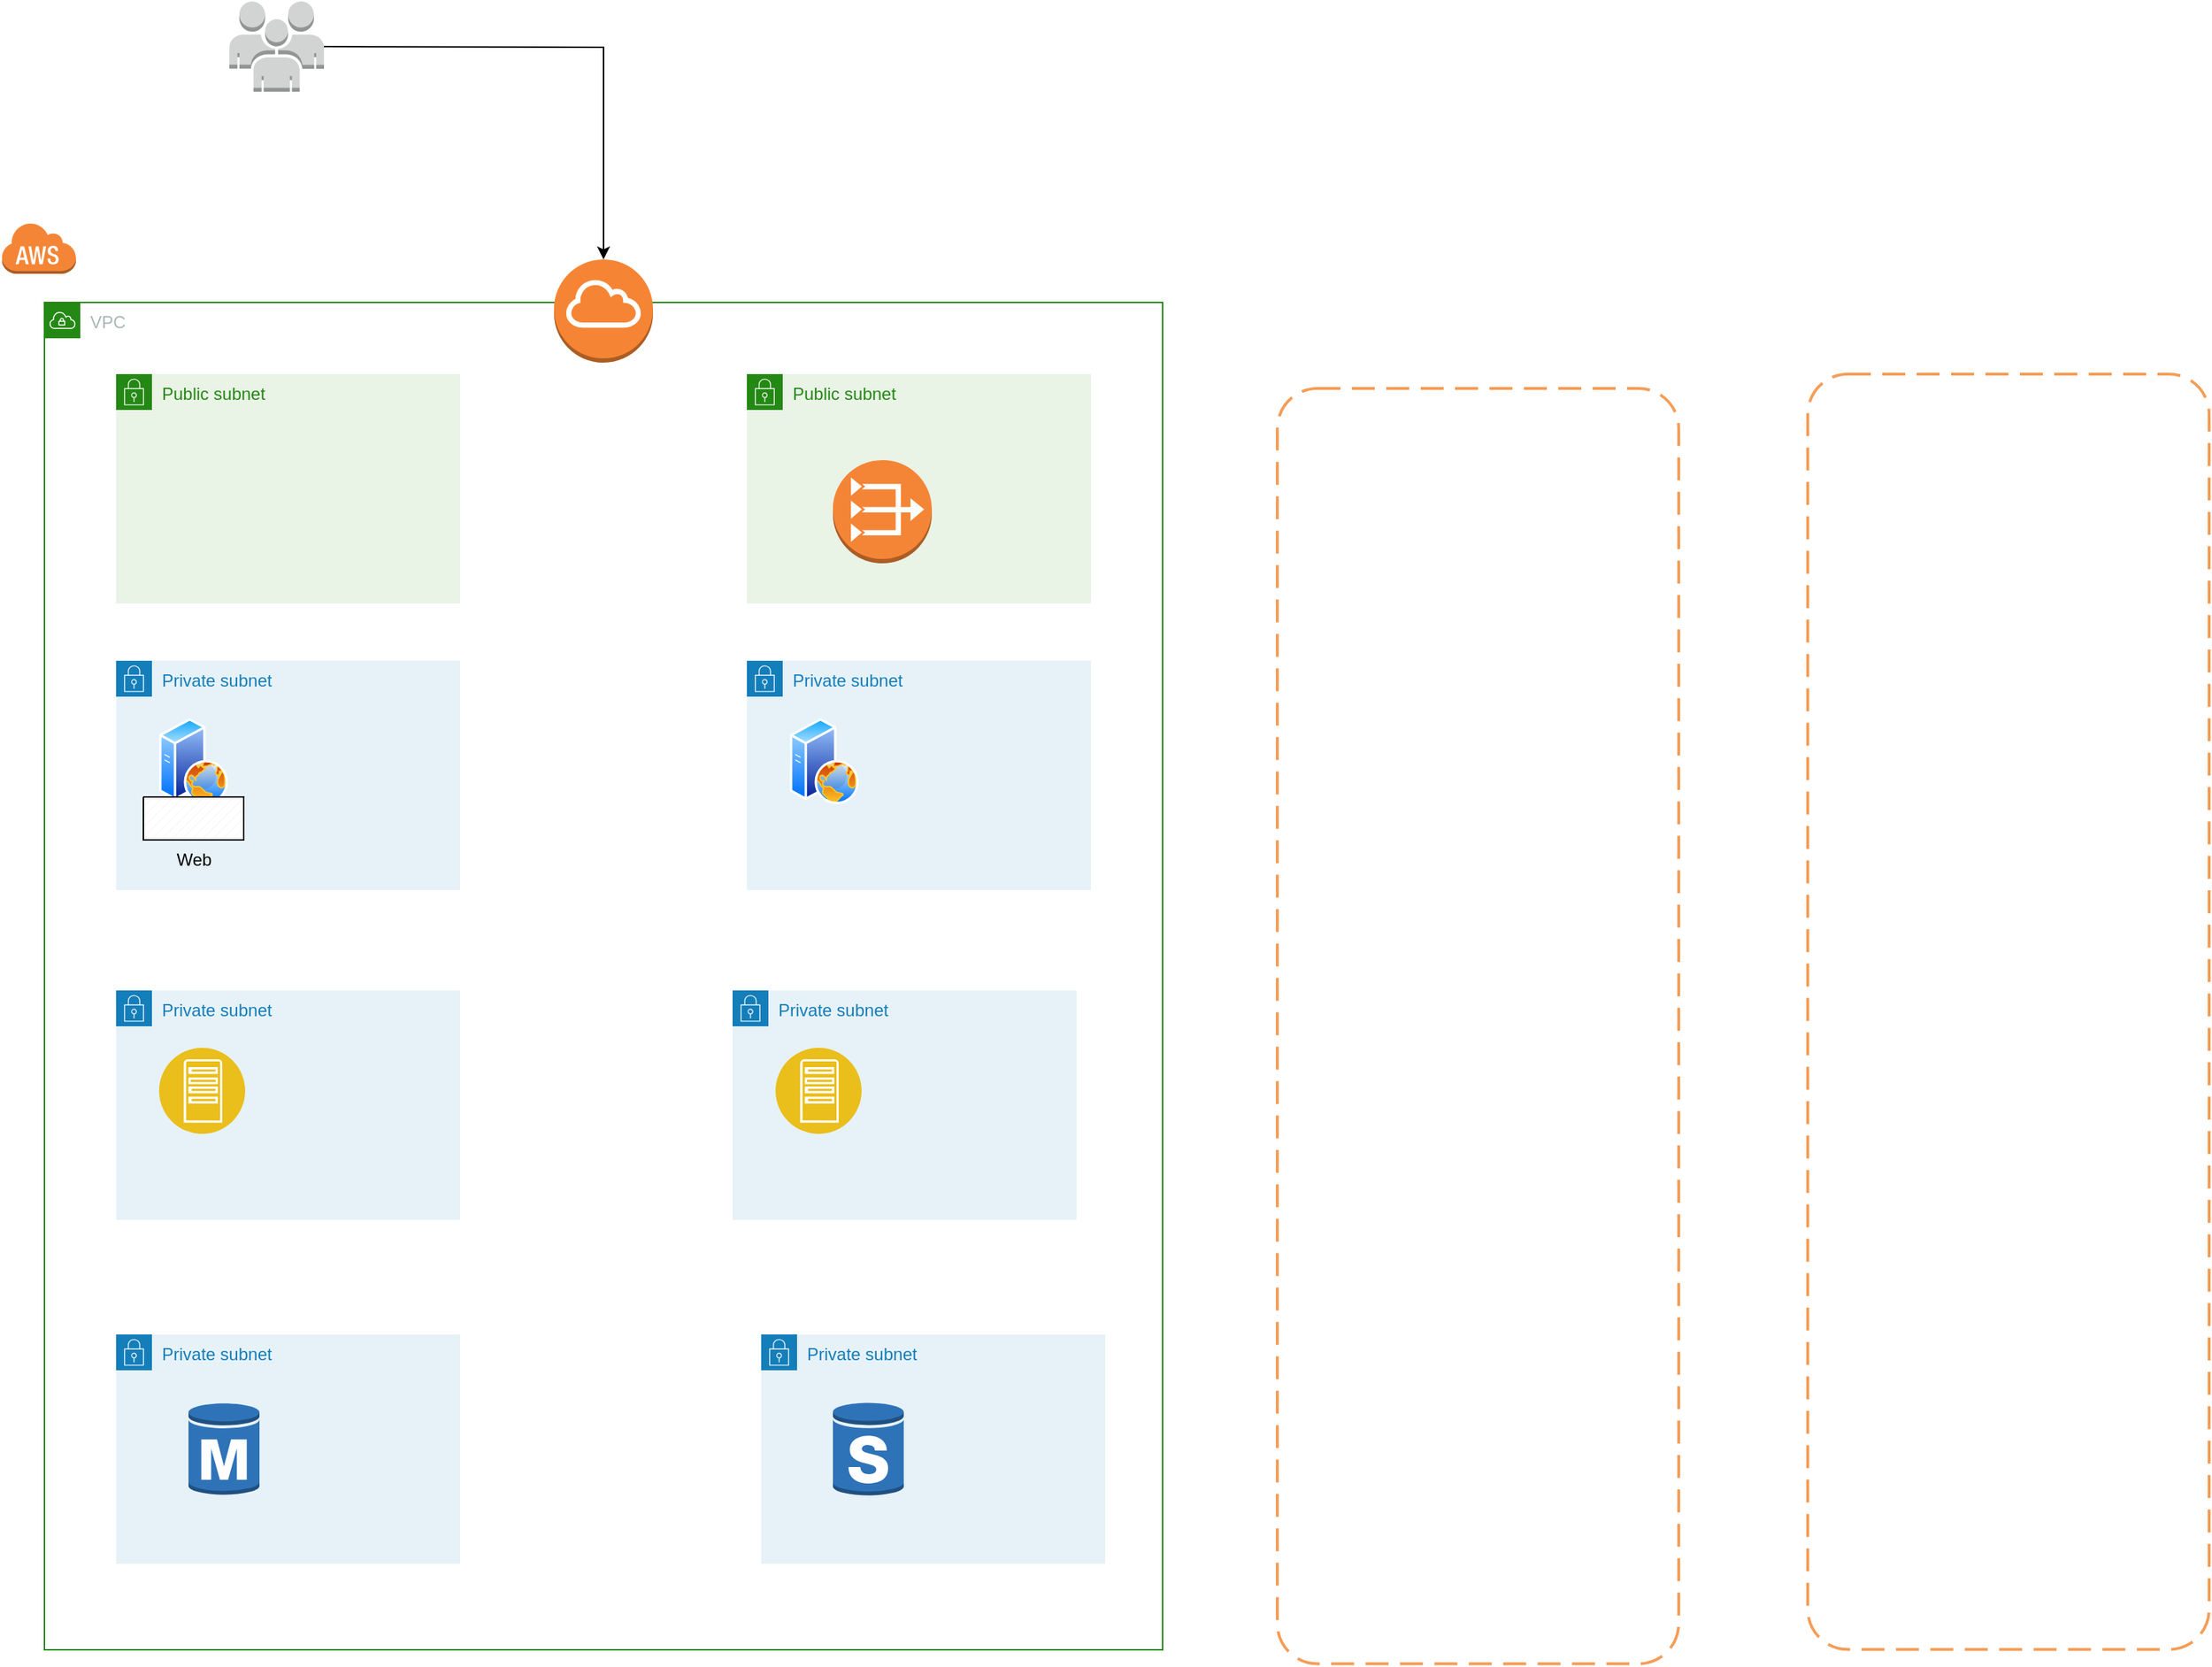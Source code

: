 <mxfile version="20.2.2" type="github">
  <diagram id="Q04JPulM3lyD2oPm_pct" name="페이지-1">
    <mxGraphModel dx="2574" dy="1403" grid="1" gridSize="10" guides="1" tooltips="1" connect="1" arrows="1" fold="1" page="1" pageScale="1" pageWidth="827" pageHeight="1169" math="0" shadow="0">
      <root>
        <mxCell id="0" />
        <mxCell id="1" parent="0" />
        <mxCell id="weoc9VLebJD_8qKMDbQl-12" value="" style="edgeStyle=orthogonalEdgeStyle;rounded=0;orthogonalLoop=1;jettySize=auto;html=1;" edge="1" parent="1" target="weoc9VLebJD_8qKMDbQl-10">
          <mxGeometry relative="1" as="geometry">
            <mxPoint x="225" y="61.5" as="sourcePoint" />
          </mxGeometry>
        </mxCell>
        <mxCell id="weoc9VLebJD_8qKMDbQl-3" value="" style="dashed=0;html=1;shape=mxgraph.aws3.cloud;fillColor=#F58536;gradientColor=none;dashed=0;" vertex="1" parent="1">
          <mxGeometry y="184" width="52" height="36" as="geometry" />
        </mxCell>
        <mxCell id="weoc9VLebJD_8qKMDbQl-8" value="VPC" style="points=[[0,0],[0.25,0],[0.5,0],[0.75,0],[1,0],[1,0.25],[1,0.5],[1,0.75],[1,1],[0.75,1],[0.5,1],[0.25,1],[0,1],[0,0.75],[0,0.5],[0,0.25]];outlineConnect=0;gradientColor=none;html=1;whiteSpace=wrap;fontSize=12;fontStyle=0;container=1;pointerEvents=0;collapsible=0;recursiveResize=0;shape=mxgraph.aws4.group;grIcon=mxgraph.aws4.group_vpc;strokeColor=#248814;fillColor=none;verticalAlign=top;align=left;spacingLeft=30;fontColor=#AAB7B8;dashed=0;" vertex="1" parent="1">
          <mxGeometry x="30" y="240" width="780" height="940" as="geometry" />
        </mxCell>
        <mxCell id="weoc9VLebJD_8qKMDbQl-18" value="Private subnet" style="points=[[0,0],[0.25,0],[0.5,0],[0.75,0],[1,0],[1,0.25],[1,0.5],[1,0.75],[1,1],[0.75,1],[0.5,1],[0.25,1],[0,1],[0,0.75],[0,0.5],[0,0.25]];outlineConnect=0;gradientColor=none;html=1;whiteSpace=wrap;fontSize=12;fontStyle=0;container=1;pointerEvents=0;collapsible=0;recursiveResize=0;shape=mxgraph.aws4.group;grIcon=mxgraph.aws4.group_security_group;grStroke=0;strokeColor=#147EBA;fillColor=#E6F2F8;verticalAlign=top;align=left;spacingLeft=30;fontColor=#147EBA;dashed=0;" vertex="1" parent="weoc9VLebJD_8qKMDbQl-8">
          <mxGeometry x="50" y="250" width="240" height="160" as="geometry" />
        </mxCell>
        <mxCell id="weoc9VLebJD_8qKMDbQl-27" value="" style="aspect=fixed;perimeter=ellipsePerimeter;html=1;align=center;shadow=0;dashed=0;spacingTop=3;image;image=img/lib/active_directory/web_server.svg;" vertex="1" parent="weoc9VLebJD_8qKMDbQl-18">
          <mxGeometry x="30" y="40" width="48" height="60" as="geometry" />
        </mxCell>
        <mxCell id="weoc9VLebJD_8qKMDbQl-39" value="Web" style="verticalLabelPosition=bottom;verticalAlign=top;html=1;shape=mxgraph.basic.patternFillRect;fillStyle=diag;step=5;fillStrokeWidth=0.2;fillStrokeColor=#dddddd;" vertex="1" parent="weoc9VLebJD_8qKMDbQl-18">
          <mxGeometry x="19" y="95" width="70" height="30" as="geometry" />
        </mxCell>
        <mxCell id="weoc9VLebJD_8qKMDbQl-10" value="" style="outlineConnect=0;dashed=0;verticalLabelPosition=bottom;verticalAlign=top;align=center;html=1;shape=mxgraph.aws3.internet_gateway;fillColor=#F58534;gradientColor=none;" vertex="1" parent="weoc9VLebJD_8qKMDbQl-8">
          <mxGeometry x="355.5" y="-30" width="69" height="72" as="geometry" />
        </mxCell>
        <mxCell id="weoc9VLebJD_8qKMDbQl-14" value="Public subnet" style="points=[[0,0],[0.25,0],[0.5,0],[0.75,0],[1,0],[1,0.25],[1,0.5],[1,0.75],[1,1],[0.75,1],[0.5,1],[0.25,1],[0,1],[0,0.75],[0,0.5],[0,0.25]];outlineConnect=0;gradientColor=none;html=1;whiteSpace=wrap;fontSize=12;fontStyle=0;container=1;pointerEvents=0;collapsible=0;recursiveResize=0;shape=mxgraph.aws4.group;grIcon=mxgraph.aws4.group_security_group;grStroke=0;strokeColor=#248814;fillColor=#E9F3E6;verticalAlign=top;align=left;spacingLeft=30;fontColor=#248814;dashed=0;" vertex="1" parent="weoc9VLebJD_8qKMDbQl-8">
          <mxGeometry x="490" y="50" width="240" height="160" as="geometry" />
        </mxCell>
        <mxCell id="weoc9VLebJD_8qKMDbQl-9" value="" style="outlineConnect=0;dashed=0;verticalLabelPosition=bottom;verticalAlign=top;align=center;html=1;shape=mxgraph.aws3.vpc_nat_gateway;fillColor=#F58536;gradientColor=none;" vertex="1" parent="weoc9VLebJD_8qKMDbQl-14">
          <mxGeometry x="60" y="60" width="69" height="72" as="geometry" />
        </mxCell>
        <mxCell id="weoc9VLebJD_8qKMDbQl-16" value="Public subnet" style="points=[[0,0],[0.25,0],[0.5,0],[0.75,0],[1,0],[1,0.25],[1,0.5],[1,0.75],[1,1],[0.75,1],[0.5,1],[0.25,1],[0,1],[0,0.75],[0,0.5],[0,0.25]];outlineConnect=0;gradientColor=none;html=1;whiteSpace=wrap;fontSize=12;fontStyle=0;container=1;pointerEvents=0;collapsible=0;recursiveResize=0;shape=mxgraph.aws4.group;grIcon=mxgraph.aws4.group_security_group;grStroke=0;strokeColor=#248814;fillColor=#E9F3E6;verticalAlign=top;align=left;spacingLeft=30;fontColor=#248814;dashed=0;" vertex="1" parent="weoc9VLebJD_8qKMDbQl-8">
          <mxGeometry x="50" y="50" width="240" height="160" as="geometry" />
        </mxCell>
        <mxCell id="weoc9VLebJD_8qKMDbQl-19" value="Private subnet" style="points=[[0,0],[0.25,0],[0.5,0],[0.75,0],[1,0],[1,0.25],[1,0.5],[1,0.75],[1,1],[0.75,1],[0.5,1],[0.25,1],[0,1],[0,0.75],[0,0.5],[0,0.25]];outlineConnect=0;gradientColor=none;html=1;whiteSpace=wrap;fontSize=12;fontStyle=0;container=1;pointerEvents=0;collapsible=0;recursiveResize=0;shape=mxgraph.aws4.group;grIcon=mxgraph.aws4.group_security_group;grStroke=0;strokeColor=#147EBA;fillColor=#E6F2F8;verticalAlign=top;align=left;spacingLeft=30;fontColor=#147EBA;dashed=0;" vertex="1" parent="weoc9VLebJD_8qKMDbQl-8">
          <mxGeometry x="50" y="720" width="240" height="160" as="geometry" />
        </mxCell>
        <mxCell id="weoc9VLebJD_8qKMDbQl-22" value="" style="outlineConnect=0;dashed=0;verticalLabelPosition=bottom;verticalAlign=top;align=center;html=1;shape=mxgraph.aws3.rds_db_instance;fillColor=#2E73B8;gradientColor=none;" vertex="1" parent="weoc9VLebJD_8qKMDbQl-19">
          <mxGeometry x="50.5" y="47" width="49.5" height="66" as="geometry" />
        </mxCell>
        <mxCell id="weoc9VLebJD_8qKMDbQl-20" value="Private subnet" style="points=[[0,0],[0.25,0],[0.5,0],[0.75,0],[1,0],[1,0.25],[1,0.5],[1,0.75],[1,1],[0.75,1],[0.5,1],[0.25,1],[0,1],[0,0.75],[0,0.5],[0,0.25]];outlineConnect=0;gradientColor=none;html=1;whiteSpace=wrap;fontSize=12;fontStyle=0;container=1;pointerEvents=0;collapsible=0;recursiveResize=0;shape=mxgraph.aws4.group;grIcon=mxgraph.aws4.group_security_group;grStroke=0;strokeColor=#147EBA;fillColor=#E6F2F8;verticalAlign=top;align=left;spacingLeft=30;fontColor=#147EBA;dashed=0;" vertex="1" parent="weoc9VLebJD_8qKMDbQl-8">
          <mxGeometry x="50" y="480" width="240" height="160" as="geometry" />
        </mxCell>
        <mxCell id="weoc9VLebJD_8qKMDbQl-36" value="" style="aspect=fixed;perimeter=ellipsePerimeter;html=1;align=center;shadow=0;dashed=0;fontColor=#4277BB;labelBackgroundColor=#ffffff;fontSize=12;spacingTop=3;image;image=img/lib/ibm/applications/app_server.svg;" vertex="1" parent="weoc9VLebJD_8qKMDbQl-20">
          <mxGeometry x="30" y="40" width="60" height="60" as="geometry" />
        </mxCell>
        <mxCell id="weoc9VLebJD_8qKMDbQl-21" value="Private subnet" style="points=[[0,0],[0.25,0],[0.5,0],[0.75,0],[1,0],[1,0.25],[1,0.5],[1,0.75],[1,1],[0.75,1],[0.5,1],[0.25,1],[0,1],[0,0.75],[0,0.5],[0,0.25]];outlineConnect=0;gradientColor=none;html=1;whiteSpace=wrap;fontSize=12;fontStyle=0;container=1;pointerEvents=0;collapsible=0;recursiveResize=0;shape=mxgraph.aws4.group;grIcon=mxgraph.aws4.group_security_group;grStroke=0;strokeColor=#147EBA;fillColor=#E6F2F8;verticalAlign=top;align=left;spacingLeft=30;fontColor=#147EBA;dashed=0;" vertex="1" parent="weoc9VLebJD_8qKMDbQl-8">
          <mxGeometry x="500" y="720" width="240" height="160" as="geometry" />
        </mxCell>
        <mxCell id="weoc9VLebJD_8qKMDbQl-23" value="" style="outlineConnect=0;dashed=0;verticalLabelPosition=bottom;verticalAlign=top;align=center;html=1;shape=mxgraph.aws3.rds_db_instance_standby_multi_az;fillColor=#2E73B8;gradientColor=none;" vertex="1" parent="weoc9VLebJD_8qKMDbQl-21">
          <mxGeometry x="50" y="47" width="49.5" height="66" as="geometry" />
        </mxCell>
        <mxCell id="weoc9VLebJD_8qKMDbQl-29" value="Private subnet" style="points=[[0,0],[0.25,0],[0.5,0],[0.75,0],[1,0],[1,0.25],[1,0.5],[1,0.75],[1,1],[0.75,1],[0.5,1],[0.25,1],[0,1],[0,0.75],[0,0.5],[0,0.25]];outlineConnect=0;gradientColor=none;html=1;whiteSpace=wrap;fontSize=12;fontStyle=0;container=1;pointerEvents=0;collapsible=0;recursiveResize=0;shape=mxgraph.aws4.group;grIcon=mxgraph.aws4.group_security_group;grStroke=0;strokeColor=#147EBA;fillColor=#E6F2F8;verticalAlign=top;align=left;spacingLeft=30;fontColor=#147EBA;dashed=0;" vertex="1" parent="weoc9VLebJD_8qKMDbQl-8">
          <mxGeometry x="490" y="250" width="240" height="160" as="geometry" />
        </mxCell>
        <mxCell id="weoc9VLebJD_8qKMDbQl-31" value="" style="aspect=fixed;perimeter=ellipsePerimeter;html=1;align=center;shadow=0;dashed=0;spacingTop=3;image;image=img/lib/active_directory/web_server.svg;" vertex="1" parent="weoc9VLebJD_8qKMDbQl-29">
          <mxGeometry x="30" y="40" width="48" height="60" as="geometry" />
        </mxCell>
        <mxCell id="weoc9VLebJD_8qKMDbQl-30" value="Private subnet" style="points=[[0,0],[0.25,0],[0.5,0],[0.75,0],[1,0],[1,0.25],[1,0.5],[1,0.75],[1,1],[0.75,1],[0.5,1],[0.25,1],[0,1],[0,0.75],[0,0.5],[0,0.25]];outlineConnect=0;gradientColor=none;html=1;whiteSpace=wrap;fontSize=12;fontStyle=0;container=1;pointerEvents=0;collapsible=0;recursiveResize=0;shape=mxgraph.aws4.group;grIcon=mxgraph.aws4.group_security_group;grStroke=0;strokeColor=#147EBA;fillColor=#E6F2F8;verticalAlign=top;align=left;spacingLeft=30;fontColor=#147EBA;dashed=0;" vertex="1" parent="weoc9VLebJD_8qKMDbQl-8">
          <mxGeometry x="480" y="480" width="240" height="160" as="geometry" />
        </mxCell>
        <mxCell id="weoc9VLebJD_8qKMDbQl-37" value="" style="aspect=fixed;perimeter=ellipsePerimeter;html=1;align=center;shadow=0;dashed=0;fontColor=#4277BB;labelBackgroundColor=#ffffff;fontSize=12;spacingTop=3;image;image=img/lib/ibm/applications/app_server.svg;" vertex="1" parent="weoc9VLebJD_8qKMDbQl-30">
          <mxGeometry x="30" y="40" width="60" height="60" as="geometry" />
        </mxCell>
        <mxCell id="weoc9VLebJD_8qKMDbQl-24" value="" style="outlineConnect=0;dashed=0;verticalLabelPosition=bottom;verticalAlign=top;align=center;html=1;shape=mxgraph.aws3.users;fillColor=#D2D3D3;gradientColor=none;" vertex="1" parent="1">
          <mxGeometry x="159" y="30" width="66" height="63" as="geometry" />
        </mxCell>
        <mxCell id="weoc9VLebJD_8qKMDbQl-26" value="" style="rounded=1;arcSize=10;dashed=1;strokeColor=#F59D56;fillColor=none;gradientColor=none;dashPattern=8 4;strokeWidth=2;" vertex="1" parent="1">
          <mxGeometry x="890" y="300" width="280" height="889.75" as="geometry" />
        </mxCell>
        <mxCell id="weoc9VLebJD_8qKMDbQl-25" value="" style="rounded=1;arcSize=10;dashed=1;strokeColor=#F59D56;fillColor=none;gradientColor=none;dashPattern=8 4;strokeWidth=2;" vertex="1" parent="1">
          <mxGeometry x="1260" y="290" width="280" height="889.75" as="geometry" />
        </mxCell>
      </root>
    </mxGraphModel>
  </diagram>
</mxfile>
